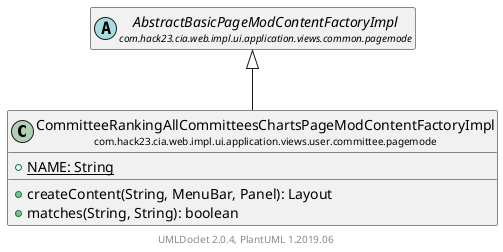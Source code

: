 @startuml
    set namespaceSeparator none
    hide empty fields
    hide empty methods

    class "<size:14>CommitteeRankingAllCommitteesChartsPageModContentFactoryImpl\n<size:10>com.hack23.cia.web.impl.ui.application.views.user.committee.pagemode" as com.hack23.cia.web.impl.ui.application.views.user.committee.pagemode.CommitteeRankingAllCommitteesChartsPageModContentFactoryImpl [[CommitteeRankingAllCommitteesChartsPageModContentFactoryImpl.html]] {
        {static} +NAME: String
        +createContent(String, MenuBar, Panel): Layout
        +matches(String, String): boolean
    }

    abstract class "<size:14>AbstractBasicPageModContentFactoryImpl\n<size:10>com.hack23.cia.web.impl.ui.application.views.common.pagemode" as com.hack23.cia.web.impl.ui.application.views.common.pagemode.AbstractBasicPageModContentFactoryImpl [[../../../common/pagemode/AbstractBasicPageModContentFactoryImpl.html]]

    com.hack23.cia.web.impl.ui.application.views.common.pagemode.AbstractBasicPageModContentFactoryImpl <|-- com.hack23.cia.web.impl.ui.application.views.user.committee.pagemode.CommitteeRankingAllCommitteesChartsPageModContentFactoryImpl

    center footer UMLDoclet 2.0.4, PlantUML 1.2019.06
@enduml
